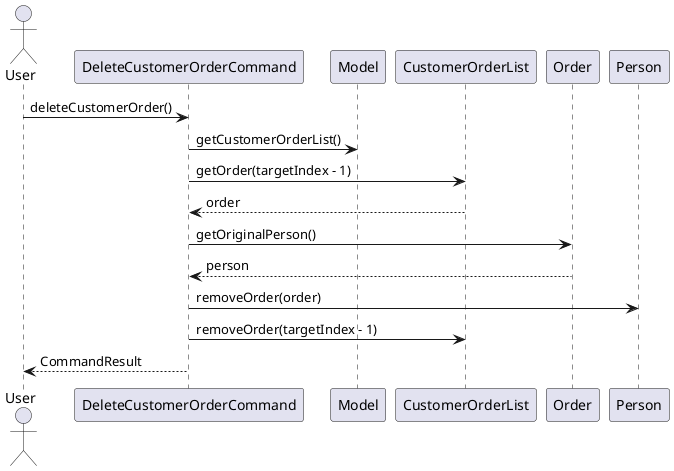 @startuml
actor User
participant "DeleteCustomerOrderCommand" as DCC
participant "Model" as M
participant "CustomerOrderList" as COL
participant "Order" as O
participant "Person" as P

User -> DCC: deleteCustomerOrder()
DCC -> M: getCustomerOrderList()
DCC -> COL: getOrder(targetIndex - 1)
COL --> DCC: order
DCC -> O: getOriginalPerson()
O --> DCC: person
DCC -> P: removeOrder(order)
DCC -> COL: removeOrder(targetIndex - 1)
DCC --> User: CommandResult
@enduml